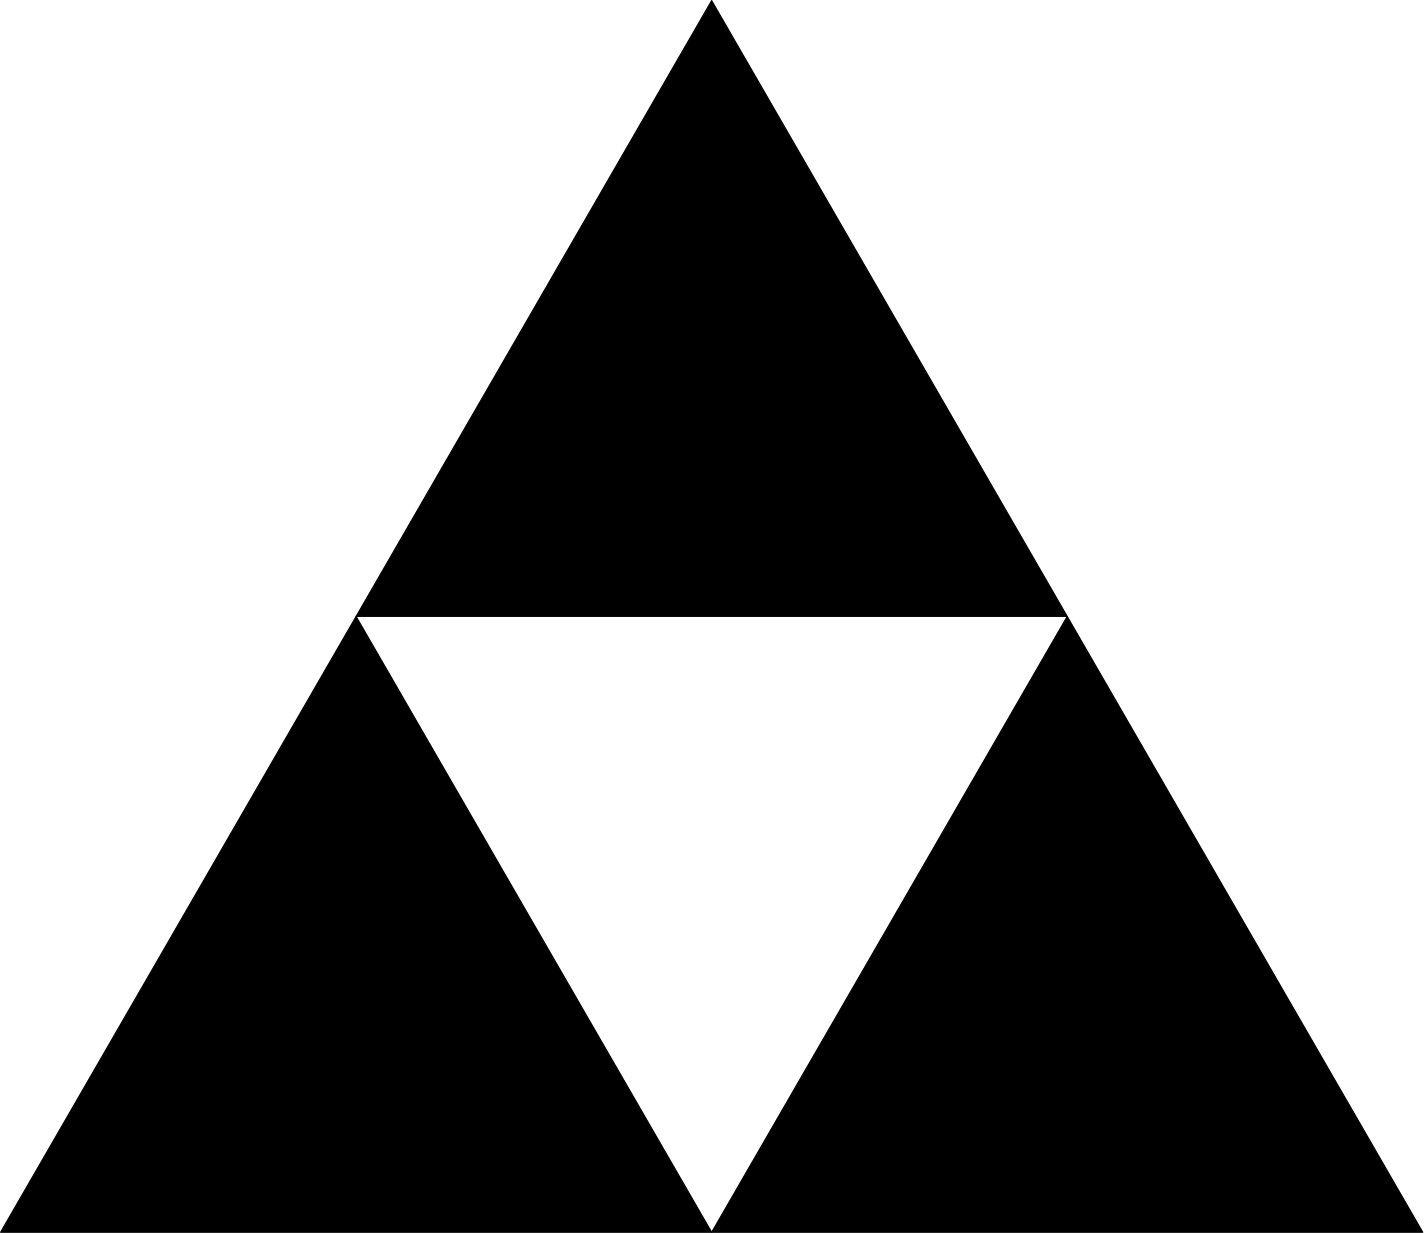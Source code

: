 <?xml version="1.0"?>
<!DOCTYPE ipe SYSTEM "ipe.dtd">
<ipe version="70212" creator="svgtoipe 20240516">
<ipestyle>
<layout paper="536 467" frame="536 467" origin="0 0" crop="no"/>
<opacity name="10%" value="0.10"/>
<opacity name="20%" value="0.20"/>
<opacity name="30%" value="0.30"/>
<opacity name="40%" value="0.40"/>
<opacity name="50%" value="0.50"/>
<opacity name="60%" value="0.60"/>
<opacity name="70%" value="0.70"/>
<opacity name="80%" value="0.80"/>
<opacity name="90%" value="0.90"/>
<pathstyle cap="0" join="0" fillrule="wind"/>
</ipestyle>
<page>
<group matrix="1 0 0 -1 -372 594">
<path stroke="0 0 0" fill="0 0 0" join="1">
768 360.297 m
512 360.297 l
640 138.595 l
h
</path>
<path stroke="0 0 0" fill="0 0 0" join="1">
896 582 m
640 582 l
768 360.297 l
h
</path>
<path stroke="0 0 0" fill="0 0 0" join="1">
640 582 m
384 582 l
512 360.297 l
h
</path>
</group>
</page>
</ipe>
